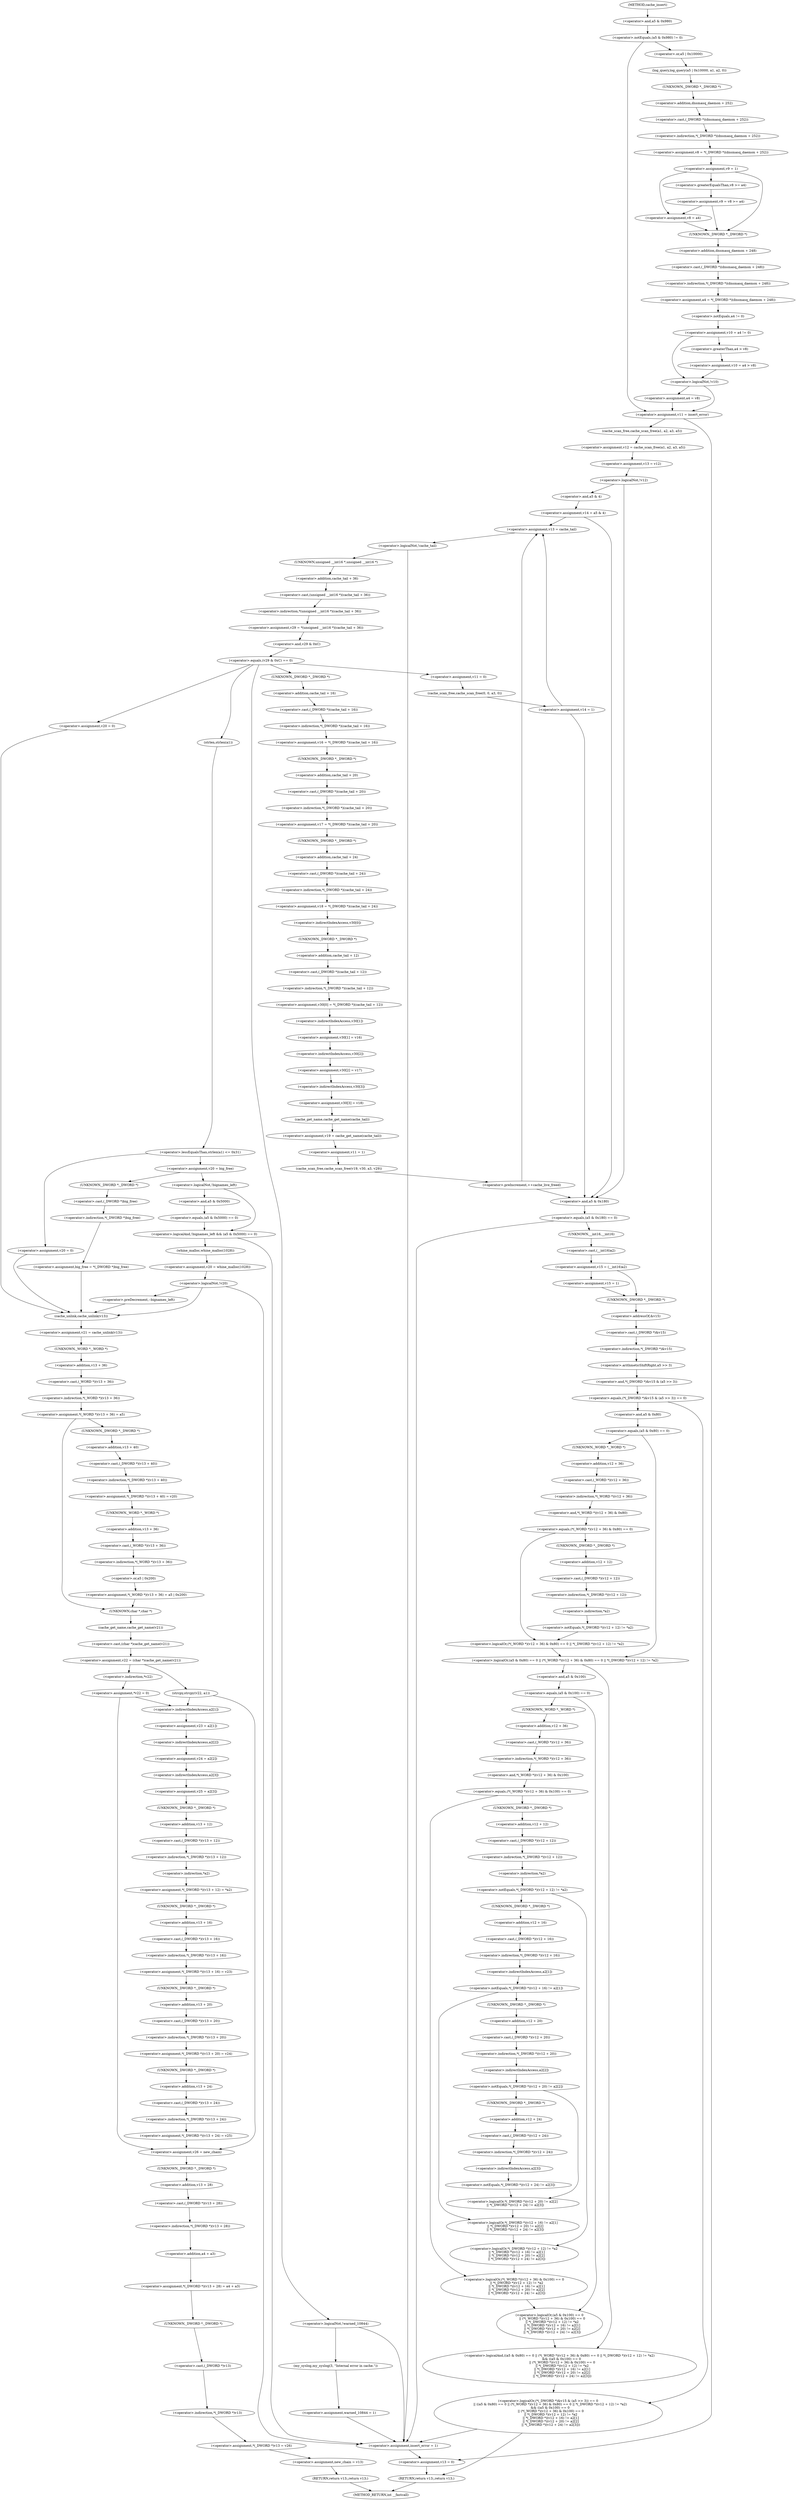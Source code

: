 digraph cache_insert {  
"1000151" [label = "(<operator>.notEquals,(a5 & 0x980) != 0)" ]
"1000152" [label = "(<operator>.and,a5 & 0x980)" ]
"1000157" [label = "(log_query,log_query(a5 | 0x10000, a1, a2, 0))" ]
"1000158" [label = "(<operator>.or,a5 | 0x10000)" ]
"1000164" [label = "(<operator>.assignment,v8 = *(_DWORD *)(dnsmasq_daemon + 252))" ]
"1000166" [label = "(<operator>.indirection,*(_DWORD *)(dnsmasq_daemon + 252))" ]
"1000167" [label = "(<operator>.cast,(_DWORD *)(dnsmasq_daemon + 252))" ]
"1000168" [label = "(UNKNOWN,_DWORD *,_DWORD *)" ]
"1000169" [label = "(<operator>.addition,dnsmasq_daemon + 252)" ]
"1000172" [label = "(<operator>.assignment,v9 = 1)" ]
"1000177" [label = "(<operator>.assignment,v9 = v8 >= a4)" ]
"1000179" [label = "(<operator>.greaterEqualsThan,v8 >= a4)" ]
"1000184" [label = "(<operator>.assignment,v8 = a4)" ]
"1000187" [label = "(<operator>.assignment,a4 = *(_DWORD *)(dnsmasq_daemon + 248))" ]
"1000189" [label = "(<operator>.indirection,*(_DWORD *)(dnsmasq_daemon + 248))" ]
"1000190" [label = "(<operator>.cast,(_DWORD *)(dnsmasq_daemon + 248))" ]
"1000191" [label = "(UNKNOWN,_DWORD *,_DWORD *)" ]
"1000192" [label = "(<operator>.addition,dnsmasq_daemon + 248)" ]
"1000195" [label = "(<operator>.assignment,v10 = a4 != 0)" ]
"1000197" [label = "(<operator>.notEquals,a4 != 0)" ]
"1000202" [label = "(<operator>.assignment,v10 = a4 > v8)" ]
"1000204" [label = "(<operator>.greaterThan,a4 > v8)" ]
"1000208" [label = "(<operator>.logicalNot,!v10)" ]
"1000210" [label = "(<operator>.assignment,a4 = v8)" ]
"1000213" [label = "(<operator>.assignment,v11 = insert_error)" ]
"1000219" [label = "(<operator>.assignment,v12 = cache_scan_free(a1, a2, a3, a5))" ]
"1000221" [label = "(cache_scan_free,cache_scan_free(a1, a2, a3, a5))" ]
"1000226" [label = "(<operator>.assignment,v13 = v12)" ]
"1000230" [label = "(<operator>.logicalNot,!v12)" ]
"1000233" [label = "(<operator>.assignment,v14 = a5 & 4)" ]
"1000235" [label = "(<operator>.and,a5 & 4)" ]
"1000241" [label = "(<operator>.assignment,v13 = cache_tail)" ]
"1000245" [label = "(<operator>.logicalNot,!cache_tail)" ]
"1000248" [label = "(<operator>.assignment,v29 = *(unsigned __int16 *)(cache_tail + 36))" ]
"1000250" [label = "(<operator>.indirection,*(unsigned __int16 *)(cache_tail + 36))" ]
"1000251" [label = "(<operator>.cast,(unsigned __int16 *)(cache_tail + 36))" ]
"1000252" [label = "(UNKNOWN,unsigned __int16 *,unsigned __int16 *)" ]
"1000253" [label = "(<operator>.addition,cache_tail + 36)" ]
"1000257" [label = "(<operator>.equals,(v29 & 0xC) == 0)" ]
"1000258" [label = "(<operator>.and,v29 & 0xC)" ]
"1000267" [label = "(<operator>.lessEqualsThan,strlen(a1) <= 0x31)" ]
"1000268" [label = "(strlen,strlen(a1))" ]
"1000272" [label = "(<operator>.assignment,v20 = 0)" ]
"1000277" [label = "(<operator>.assignment,v20 = big_free)" ]
"1000283" [label = "(<operator>.assignment,big_free = *(_DWORD *)big_free)" ]
"1000285" [label = "(<operator>.indirection,*(_DWORD *)big_free)" ]
"1000286" [label = "(<operator>.cast,(_DWORD *)big_free)" ]
"1000287" [label = "(UNKNOWN,_DWORD *,_DWORD *)" ]
"1000292" [label = "(<operator>.logicalAnd,!bignames_left && (a5 & 0x5000) == 0)" ]
"1000293" [label = "(<operator>.logicalNot,!bignames_left)" ]
"1000295" [label = "(<operator>.equals,(a5 & 0x5000) == 0)" ]
"1000296" [label = "(<operator>.and,a5 & 0x5000)" ]
"1000301" [label = "(<operator>.assignment,v20 = whine_malloc(1028))" ]
"1000303" [label = "(whine_malloc,whine_malloc(1028))" ]
"1000306" [label = "(<operator>.logicalNot,!v20)" ]
"1000311" [label = "(<operator>.preDecrement,--bignames_left)" ]
"1000315" [label = "(<operator>.assignment,v20 = 0)" ]
"1000318" [label = "(<operator>.assignment,v21 = cache_unlink(v13))" ]
"1000320" [label = "(cache_unlink,cache_unlink(v13))" ]
"1000322" [label = "(<operator>.assignment,*(_WORD *)(v13 + 36) = a5)" ]
"1000323" [label = "(<operator>.indirection,*(_WORD *)(v13 + 36))" ]
"1000324" [label = "(<operator>.cast,(_WORD *)(v13 + 36))" ]
"1000325" [label = "(UNKNOWN,_WORD *,_WORD *)" ]
"1000326" [label = "(<operator>.addition,v13 + 36)" ]
"1000333" [label = "(<operator>.assignment,*(_DWORD *)(v13 + 40) = v20)" ]
"1000334" [label = "(<operator>.indirection,*(_DWORD *)(v13 + 40))" ]
"1000335" [label = "(<operator>.cast,(_DWORD *)(v13 + 40))" ]
"1000336" [label = "(UNKNOWN,_DWORD *,_DWORD *)" ]
"1000337" [label = "(<operator>.addition,v13 + 40)" ]
"1000341" [label = "(<operator>.assignment,*(_WORD *)(v13 + 36) = a5 | 0x200)" ]
"1000342" [label = "(<operator>.indirection,*(_WORD *)(v13 + 36))" ]
"1000343" [label = "(<operator>.cast,(_WORD *)(v13 + 36))" ]
"1000344" [label = "(UNKNOWN,_WORD *,_WORD *)" ]
"1000345" [label = "(<operator>.addition,v13 + 36)" ]
"1000348" [label = "(<operator>.or,a5 | 0x200)" ]
"1000351" [label = "(<operator>.assignment,v22 = (char *)cache_get_name(v21))" ]
"1000353" [label = "(<operator>.cast,(char *)cache_get_name(v21))" ]
"1000354" [label = "(UNKNOWN,char *,char *)" ]
"1000355" [label = "(cache_get_name,cache_get_name(v21))" ]
"1000359" [label = "(strcpy,strcpy(v22, a1))" ]
"1000363" [label = "(<operator>.assignment,*v22 = 0)" ]
"1000364" [label = "(<operator>.indirection,*v22)" ]
"1000370" [label = "(<operator>.assignment,v23 = a2[1])" ]
"1000372" [label = "(<operator>.indirectIndexAccess,a2[1])" ]
"1000375" [label = "(<operator>.assignment,v24 = a2[2])" ]
"1000377" [label = "(<operator>.indirectIndexAccess,a2[2])" ]
"1000380" [label = "(<operator>.assignment,v25 = a2[3])" ]
"1000382" [label = "(<operator>.indirectIndexAccess,a2[3])" ]
"1000385" [label = "(<operator>.assignment,*(_DWORD *)(v13 + 12) = *a2)" ]
"1000386" [label = "(<operator>.indirection,*(_DWORD *)(v13 + 12))" ]
"1000387" [label = "(<operator>.cast,(_DWORD *)(v13 + 12))" ]
"1000388" [label = "(UNKNOWN,_DWORD *,_DWORD *)" ]
"1000389" [label = "(<operator>.addition,v13 + 12)" ]
"1000392" [label = "(<operator>.indirection,*a2)" ]
"1000394" [label = "(<operator>.assignment,*(_DWORD *)(v13 + 16) = v23)" ]
"1000395" [label = "(<operator>.indirection,*(_DWORD *)(v13 + 16))" ]
"1000396" [label = "(<operator>.cast,(_DWORD *)(v13 + 16))" ]
"1000397" [label = "(UNKNOWN,_DWORD *,_DWORD *)" ]
"1000398" [label = "(<operator>.addition,v13 + 16)" ]
"1000402" [label = "(<operator>.assignment,*(_DWORD *)(v13 + 20) = v24)" ]
"1000403" [label = "(<operator>.indirection,*(_DWORD *)(v13 + 20))" ]
"1000404" [label = "(<operator>.cast,(_DWORD *)(v13 + 20))" ]
"1000405" [label = "(UNKNOWN,_DWORD *,_DWORD *)" ]
"1000406" [label = "(<operator>.addition,v13 + 20)" ]
"1000410" [label = "(<operator>.assignment,*(_DWORD *)(v13 + 24) = v25)" ]
"1000411" [label = "(<operator>.indirection,*(_DWORD *)(v13 + 24))" ]
"1000412" [label = "(<operator>.cast,(_DWORD *)(v13 + 24))" ]
"1000413" [label = "(UNKNOWN,_DWORD *,_DWORD *)" ]
"1000414" [label = "(<operator>.addition,v13 + 24)" ]
"1000418" [label = "(<operator>.assignment,v26 = new_chain)" ]
"1000421" [label = "(<operator>.assignment,*(_DWORD *)(v13 + 28) = a4 + a3)" ]
"1000422" [label = "(<operator>.indirection,*(_DWORD *)(v13 + 28))" ]
"1000423" [label = "(<operator>.cast,(_DWORD *)(v13 + 28))" ]
"1000424" [label = "(UNKNOWN,_DWORD *,_DWORD *)" ]
"1000425" [label = "(<operator>.addition,v13 + 28)" ]
"1000428" [label = "(<operator>.addition,a4 + a3)" ]
"1000431" [label = "(<operator>.assignment,*(_DWORD *)v13 = v26)" ]
"1000432" [label = "(<operator>.indirection,*(_DWORD *)v13)" ]
"1000433" [label = "(<operator>.cast,(_DWORD *)v13)" ]
"1000434" [label = "(UNKNOWN,_DWORD *,_DWORD *)" ]
"1000437" [label = "(<operator>.assignment,new_chain = v13)" ]
"1000440" [label = "(RETURN,return v13;,return v13;)" ]
"1000446" [label = "(<operator>.logicalNot,!warned_10844)" ]
"1000449" [label = "(my_syslog,my_syslog(3, \"Internal error in cache.\"))" ]
"1000452" [label = "(<operator>.assignment,warned_10844 = 1)" ]
"1000459" [label = "(<operator>.assignment,v16 = *(_DWORD *)(cache_tail + 16))" ]
"1000461" [label = "(<operator>.indirection,*(_DWORD *)(cache_tail + 16))" ]
"1000462" [label = "(<operator>.cast,(_DWORD *)(cache_tail + 16))" ]
"1000463" [label = "(UNKNOWN,_DWORD *,_DWORD *)" ]
"1000464" [label = "(<operator>.addition,cache_tail + 16)" ]
"1000467" [label = "(<operator>.assignment,v17 = *(_DWORD *)(cache_tail + 20))" ]
"1000469" [label = "(<operator>.indirection,*(_DWORD *)(cache_tail + 20))" ]
"1000470" [label = "(<operator>.cast,(_DWORD *)(cache_tail + 20))" ]
"1000471" [label = "(UNKNOWN,_DWORD *,_DWORD *)" ]
"1000472" [label = "(<operator>.addition,cache_tail + 20)" ]
"1000475" [label = "(<operator>.assignment,v18 = *(_DWORD *)(cache_tail + 24))" ]
"1000477" [label = "(<operator>.indirection,*(_DWORD *)(cache_tail + 24))" ]
"1000478" [label = "(<operator>.cast,(_DWORD *)(cache_tail + 24))" ]
"1000479" [label = "(UNKNOWN,_DWORD *,_DWORD *)" ]
"1000480" [label = "(<operator>.addition,cache_tail + 24)" ]
"1000483" [label = "(<operator>.assignment,v30[0] = *(_DWORD *)(cache_tail + 12))" ]
"1000484" [label = "(<operator>.indirectIndexAccess,v30[0])" ]
"1000487" [label = "(<operator>.indirection,*(_DWORD *)(cache_tail + 12))" ]
"1000488" [label = "(<operator>.cast,(_DWORD *)(cache_tail + 12))" ]
"1000489" [label = "(UNKNOWN,_DWORD *,_DWORD *)" ]
"1000490" [label = "(<operator>.addition,cache_tail + 12)" ]
"1000493" [label = "(<operator>.assignment,v30[1] = v16)" ]
"1000494" [label = "(<operator>.indirectIndexAccess,v30[1])" ]
"1000498" [label = "(<operator>.assignment,v30[2] = v17)" ]
"1000499" [label = "(<operator>.indirectIndexAccess,v30[2])" ]
"1000503" [label = "(<operator>.assignment,v30[3] = v18)" ]
"1000504" [label = "(<operator>.indirectIndexAccess,v30[3])" ]
"1000508" [label = "(<operator>.assignment,v19 = cache_get_name(cache_tail))" ]
"1000510" [label = "(cache_get_name,cache_get_name(cache_tail))" ]
"1000512" [label = "(<operator>.assignment,v11 = 1)" ]
"1000515" [label = "(cache_scan_free,cache_scan_free(v19, v30, a3, v29))" ]
"1000520" [label = "(<operator>.preIncrement,++cache_live_freed)" ]
"1000524" [label = "(<operator>.assignment,v11 = 0)" ]
"1000527" [label = "(cache_scan_free,cache_scan_free(0, 0, a3, 0))" ]
"1000532" [label = "(<operator>.assignment,v14 = 1)" ]
"1000536" [label = "(<operator>.equals,(a5 & 0x180) == 0)" ]
"1000537" [label = "(<operator>.and,a5 & 0x180)" ]
"1000542" [label = "(<operator>.assignment,v15 = (__int16)a2)" ]
"1000544" [label = "(<operator>.cast,(__int16)a2)" ]
"1000545" [label = "(UNKNOWN,__int16,__int16)" ]
"1000549" [label = "(<operator>.assignment,v15 = 1)" ]
"1000553" [label = "(<operator>.logicalOr,(*(_DWORD *)&v15 & (a5 >> 3)) == 0\n    || ((a5 & 0x80) == 0 || (*(_WORD *)(v12 + 36) & 0x80) == 0 || *(_DWORD *)(v12 + 12) != *a2)\n    && ((a5 & 0x100) == 0\n     || (*(_WORD *)(v12 + 36) & 0x100) == 0\n     || *(_DWORD *)(v12 + 12) != *a2\n     || *(_DWORD *)(v12 + 16) != a2[1]\n     || *(_DWORD *)(v12 + 20) != a2[2]\n     || *(_DWORD *)(v12 + 24) != a2[3]))" ]
"1000554" [label = "(<operator>.equals,(*(_DWORD *)&v15 & (a5 >> 3)) == 0)" ]
"1000555" [label = "(<operator>.and,*(_DWORD *)&v15 & (a5 >> 3))" ]
"1000556" [label = "(<operator>.indirection,*(_DWORD *)&v15)" ]
"1000557" [label = "(<operator>.cast,(_DWORD *)&v15)" ]
"1000558" [label = "(UNKNOWN,_DWORD *,_DWORD *)" ]
"1000559" [label = "(<operator>.addressOf,&v15)" ]
"1000561" [label = "(<operator>.arithmeticShiftRight,a5 >> 3)" ]
"1000565" [label = "(<operator>.logicalAnd,((a5 & 0x80) == 0 || (*(_WORD *)(v12 + 36) & 0x80) == 0 || *(_DWORD *)(v12 + 12) != *a2)\n    && ((a5 & 0x100) == 0\n     || (*(_WORD *)(v12 + 36) & 0x100) == 0\n     || *(_DWORD *)(v12 + 12) != *a2\n     || *(_DWORD *)(v12 + 16) != a2[1]\n     || *(_DWORD *)(v12 + 20) != a2[2]\n     || *(_DWORD *)(v12 + 24) != a2[3]))" ]
"1000566" [label = "(<operator>.logicalOr,(a5 & 0x80) == 0 || (*(_WORD *)(v12 + 36) & 0x80) == 0 || *(_DWORD *)(v12 + 12) != *a2)" ]
"1000567" [label = "(<operator>.equals,(a5 & 0x80) == 0)" ]
"1000568" [label = "(<operator>.and,a5 & 0x80)" ]
"1000572" [label = "(<operator>.logicalOr,(*(_WORD *)(v12 + 36) & 0x80) == 0 || *(_DWORD *)(v12 + 12) != *a2)" ]
"1000573" [label = "(<operator>.equals,(*(_WORD *)(v12 + 36) & 0x80) == 0)" ]
"1000574" [label = "(<operator>.and,*(_WORD *)(v12 + 36) & 0x80)" ]
"1000575" [label = "(<operator>.indirection,*(_WORD *)(v12 + 36))" ]
"1000576" [label = "(<operator>.cast,(_WORD *)(v12 + 36))" ]
"1000577" [label = "(UNKNOWN,_WORD *,_WORD *)" ]
"1000578" [label = "(<operator>.addition,v12 + 36)" ]
"1000583" [label = "(<operator>.notEquals,*(_DWORD *)(v12 + 12) != *a2)" ]
"1000584" [label = "(<operator>.indirection,*(_DWORD *)(v12 + 12))" ]
"1000585" [label = "(<operator>.cast,(_DWORD *)(v12 + 12))" ]
"1000586" [label = "(UNKNOWN,_DWORD *,_DWORD *)" ]
"1000587" [label = "(<operator>.addition,v12 + 12)" ]
"1000590" [label = "(<operator>.indirection,*a2)" ]
"1000592" [label = "(<operator>.logicalOr,(a5 & 0x100) == 0\n     || (*(_WORD *)(v12 + 36) & 0x100) == 0\n     || *(_DWORD *)(v12 + 12) != *a2\n     || *(_DWORD *)(v12 + 16) != a2[1]\n     || *(_DWORD *)(v12 + 20) != a2[2]\n     || *(_DWORD *)(v12 + 24) != a2[3])" ]
"1000593" [label = "(<operator>.equals,(a5 & 0x100) == 0)" ]
"1000594" [label = "(<operator>.and,a5 & 0x100)" ]
"1000598" [label = "(<operator>.logicalOr,(*(_WORD *)(v12 + 36) & 0x100) == 0\n     || *(_DWORD *)(v12 + 12) != *a2\n     || *(_DWORD *)(v12 + 16) != a2[1]\n     || *(_DWORD *)(v12 + 20) != a2[2]\n     || *(_DWORD *)(v12 + 24) != a2[3])" ]
"1000599" [label = "(<operator>.equals,(*(_WORD *)(v12 + 36) & 0x100) == 0)" ]
"1000600" [label = "(<operator>.and,*(_WORD *)(v12 + 36) & 0x100)" ]
"1000601" [label = "(<operator>.indirection,*(_WORD *)(v12 + 36))" ]
"1000602" [label = "(<operator>.cast,(_WORD *)(v12 + 36))" ]
"1000603" [label = "(UNKNOWN,_WORD *,_WORD *)" ]
"1000604" [label = "(<operator>.addition,v12 + 36)" ]
"1000609" [label = "(<operator>.logicalOr,*(_DWORD *)(v12 + 12) != *a2\n     || *(_DWORD *)(v12 + 16) != a2[1]\n     || *(_DWORD *)(v12 + 20) != a2[2]\n     || *(_DWORD *)(v12 + 24) != a2[3])" ]
"1000610" [label = "(<operator>.notEquals,*(_DWORD *)(v12 + 12) != *a2)" ]
"1000611" [label = "(<operator>.indirection,*(_DWORD *)(v12 + 12))" ]
"1000612" [label = "(<operator>.cast,(_DWORD *)(v12 + 12))" ]
"1000613" [label = "(UNKNOWN,_DWORD *,_DWORD *)" ]
"1000614" [label = "(<operator>.addition,v12 + 12)" ]
"1000617" [label = "(<operator>.indirection,*a2)" ]
"1000619" [label = "(<operator>.logicalOr,*(_DWORD *)(v12 + 16) != a2[1]\n     || *(_DWORD *)(v12 + 20) != a2[2]\n     || *(_DWORD *)(v12 + 24) != a2[3])" ]
"1000620" [label = "(<operator>.notEquals,*(_DWORD *)(v12 + 16) != a2[1])" ]
"1000621" [label = "(<operator>.indirection,*(_DWORD *)(v12 + 16))" ]
"1000622" [label = "(<operator>.cast,(_DWORD *)(v12 + 16))" ]
"1000623" [label = "(UNKNOWN,_DWORD *,_DWORD *)" ]
"1000624" [label = "(<operator>.addition,v12 + 16)" ]
"1000627" [label = "(<operator>.indirectIndexAccess,a2[1])" ]
"1000630" [label = "(<operator>.logicalOr,*(_DWORD *)(v12 + 20) != a2[2]\n     || *(_DWORD *)(v12 + 24) != a2[3])" ]
"1000631" [label = "(<operator>.notEquals,*(_DWORD *)(v12 + 20) != a2[2])" ]
"1000632" [label = "(<operator>.indirection,*(_DWORD *)(v12 + 20))" ]
"1000633" [label = "(<operator>.cast,(_DWORD *)(v12 + 20))" ]
"1000634" [label = "(UNKNOWN,_DWORD *,_DWORD *)" ]
"1000635" [label = "(<operator>.addition,v12 + 20)" ]
"1000638" [label = "(<operator>.indirectIndexAccess,a2[2])" ]
"1000641" [label = "(<operator>.notEquals,*(_DWORD *)(v12 + 24) != a2[3])" ]
"1000642" [label = "(<operator>.indirection,*(_DWORD *)(v12 + 24))" ]
"1000643" [label = "(<operator>.cast,(_DWORD *)(v12 + 24))" ]
"1000644" [label = "(UNKNOWN,_DWORD *,_DWORD *)" ]
"1000645" [label = "(<operator>.addition,v12 + 24)" ]
"1000648" [label = "(<operator>.indirectIndexAccess,a2[3])" ]
"1000653" [label = "(<operator>.assignment,insert_error = 1)" ]
"1000657" [label = "(<operator>.assignment,v13 = 0)" ]
"1000660" [label = "(RETURN,return v13;,return v13;)" ]
"1000122" [label = "(METHOD,cache_insert)" ]
"1000662" [label = "(METHOD_RETURN,int __fastcall)" ]
  "1000151" -> "1000158" 
  "1000151" -> "1000213" 
  "1000152" -> "1000151" 
  "1000157" -> "1000168" 
  "1000158" -> "1000157" 
  "1000164" -> "1000172" 
  "1000166" -> "1000164" 
  "1000167" -> "1000166" 
  "1000168" -> "1000169" 
  "1000169" -> "1000167" 
  "1000172" -> "1000179" 
  "1000172" -> "1000184" 
  "1000172" -> "1000191" 
  "1000177" -> "1000184" 
  "1000177" -> "1000191" 
  "1000179" -> "1000177" 
  "1000184" -> "1000191" 
  "1000187" -> "1000197" 
  "1000189" -> "1000187" 
  "1000190" -> "1000189" 
  "1000191" -> "1000192" 
  "1000192" -> "1000190" 
  "1000195" -> "1000204" 
  "1000195" -> "1000208" 
  "1000197" -> "1000195" 
  "1000202" -> "1000208" 
  "1000204" -> "1000202" 
  "1000208" -> "1000210" 
  "1000208" -> "1000213" 
  "1000210" -> "1000213" 
  "1000213" -> "1000657" 
  "1000213" -> "1000221" 
  "1000219" -> "1000226" 
  "1000221" -> "1000219" 
  "1000226" -> "1000230" 
  "1000230" -> "1000235" 
  "1000230" -> "1000537" 
  "1000233" -> "1000241" 
  "1000233" -> "1000537" 
  "1000235" -> "1000233" 
  "1000241" -> "1000245" 
  "1000245" -> "1000653" 
  "1000245" -> "1000252" 
  "1000248" -> "1000258" 
  "1000250" -> "1000248" 
  "1000251" -> "1000250" 
  "1000252" -> "1000253" 
  "1000253" -> "1000251" 
  "1000257" -> "1000268" 
  "1000257" -> "1000315" 
  "1000257" -> "1000446" 
  "1000257" -> "1000463" 
  "1000257" -> "1000524" 
  "1000258" -> "1000257" 
  "1000267" -> "1000272" 
  "1000267" -> "1000277" 
  "1000268" -> "1000267" 
  "1000272" -> "1000320" 
  "1000277" -> "1000287" 
  "1000277" -> "1000293" 
  "1000283" -> "1000320" 
  "1000285" -> "1000283" 
  "1000286" -> "1000285" 
  "1000287" -> "1000286" 
  "1000292" -> "1000653" 
  "1000292" -> "1000303" 
  "1000293" -> "1000292" 
  "1000293" -> "1000296" 
  "1000295" -> "1000292" 
  "1000296" -> "1000295" 
  "1000301" -> "1000306" 
  "1000303" -> "1000301" 
  "1000306" -> "1000653" 
  "1000306" -> "1000311" 
  "1000306" -> "1000320" 
  "1000311" -> "1000320" 
  "1000315" -> "1000320" 
  "1000318" -> "1000325" 
  "1000320" -> "1000318" 
  "1000322" -> "1000336" 
  "1000322" -> "1000354" 
  "1000323" -> "1000322" 
  "1000324" -> "1000323" 
  "1000325" -> "1000326" 
  "1000326" -> "1000324" 
  "1000333" -> "1000344" 
  "1000334" -> "1000333" 
  "1000335" -> "1000334" 
  "1000336" -> "1000337" 
  "1000337" -> "1000335" 
  "1000341" -> "1000354" 
  "1000342" -> "1000348" 
  "1000343" -> "1000342" 
  "1000344" -> "1000345" 
  "1000345" -> "1000343" 
  "1000348" -> "1000341" 
  "1000351" -> "1000359" 
  "1000351" -> "1000364" 
  "1000353" -> "1000351" 
  "1000354" -> "1000355" 
  "1000355" -> "1000353" 
  "1000359" -> "1000372" 
  "1000359" -> "1000418" 
  "1000363" -> "1000372" 
  "1000363" -> "1000418" 
  "1000364" -> "1000363" 
  "1000370" -> "1000377" 
  "1000372" -> "1000370" 
  "1000375" -> "1000382" 
  "1000377" -> "1000375" 
  "1000380" -> "1000388" 
  "1000382" -> "1000380" 
  "1000385" -> "1000397" 
  "1000386" -> "1000392" 
  "1000387" -> "1000386" 
  "1000388" -> "1000389" 
  "1000389" -> "1000387" 
  "1000392" -> "1000385" 
  "1000394" -> "1000405" 
  "1000395" -> "1000394" 
  "1000396" -> "1000395" 
  "1000397" -> "1000398" 
  "1000398" -> "1000396" 
  "1000402" -> "1000413" 
  "1000403" -> "1000402" 
  "1000404" -> "1000403" 
  "1000405" -> "1000406" 
  "1000406" -> "1000404" 
  "1000410" -> "1000418" 
  "1000411" -> "1000410" 
  "1000412" -> "1000411" 
  "1000413" -> "1000414" 
  "1000414" -> "1000412" 
  "1000418" -> "1000424" 
  "1000421" -> "1000434" 
  "1000422" -> "1000428" 
  "1000423" -> "1000422" 
  "1000424" -> "1000425" 
  "1000425" -> "1000423" 
  "1000428" -> "1000421" 
  "1000431" -> "1000437" 
  "1000432" -> "1000431" 
  "1000433" -> "1000432" 
  "1000434" -> "1000433" 
  "1000437" -> "1000440" 
  "1000440" -> "1000662" 
  "1000446" -> "1000449" 
  "1000446" -> "1000653" 
  "1000449" -> "1000452" 
  "1000452" -> "1000653" 
  "1000459" -> "1000471" 
  "1000461" -> "1000459" 
  "1000462" -> "1000461" 
  "1000463" -> "1000464" 
  "1000464" -> "1000462" 
  "1000467" -> "1000479" 
  "1000469" -> "1000467" 
  "1000470" -> "1000469" 
  "1000471" -> "1000472" 
  "1000472" -> "1000470" 
  "1000475" -> "1000484" 
  "1000477" -> "1000475" 
  "1000478" -> "1000477" 
  "1000479" -> "1000480" 
  "1000480" -> "1000478" 
  "1000483" -> "1000494" 
  "1000484" -> "1000489" 
  "1000487" -> "1000483" 
  "1000488" -> "1000487" 
  "1000489" -> "1000490" 
  "1000490" -> "1000488" 
  "1000493" -> "1000499" 
  "1000494" -> "1000493" 
  "1000498" -> "1000504" 
  "1000499" -> "1000498" 
  "1000503" -> "1000510" 
  "1000504" -> "1000503" 
  "1000508" -> "1000512" 
  "1000510" -> "1000508" 
  "1000512" -> "1000515" 
  "1000515" -> "1000520" 
  "1000520" -> "1000241" 
  "1000520" -> "1000537" 
  "1000524" -> "1000527" 
  "1000527" -> "1000532" 
  "1000532" -> "1000241" 
  "1000532" -> "1000537" 
  "1000536" -> "1000653" 
  "1000536" -> "1000545" 
  "1000537" -> "1000536" 
  "1000542" -> "1000558" 
  "1000542" -> "1000549" 
  "1000544" -> "1000542" 
  "1000545" -> "1000544" 
  "1000549" -> "1000558" 
  "1000553" -> "1000653" 
  "1000553" -> "1000660" 
  "1000554" -> "1000553" 
  "1000554" -> "1000568" 
  "1000555" -> "1000554" 
  "1000556" -> "1000561" 
  "1000557" -> "1000556" 
  "1000558" -> "1000559" 
  "1000559" -> "1000557" 
  "1000561" -> "1000555" 
  "1000565" -> "1000553" 
  "1000566" -> "1000565" 
  "1000566" -> "1000594" 
  "1000567" -> "1000577" 
  "1000567" -> "1000566" 
  "1000568" -> "1000567" 
  "1000572" -> "1000566" 
  "1000573" -> "1000586" 
  "1000573" -> "1000572" 
  "1000574" -> "1000573" 
  "1000575" -> "1000574" 
  "1000576" -> "1000575" 
  "1000577" -> "1000578" 
  "1000578" -> "1000576" 
  "1000583" -> "1000572" 
  "1000584" -> "1000590" 
  "1000585" -> "1000584" 
  "1000586" -> "1000587" 
  "1000587" -> "1000585" 
  "1000590" -> "1000583" 
  "1000592" -> "1000565" 
  "1000593" -> "1000603" 
  "1000593" -> "1000592" 
  "1000594" -> "1000593" 
  "1000598" -> "1000592" 
  "1000599" -> "1000613" 
  "1000599" -> "1000598" 
  "1000600" -> "1000599" 
  "1000601" -> "1000600" 
  "1000602" -> "1000601" 
  "1000603" -> "1000604" 
  "1000604" -> "1000602" 
  "1000609" -> "1000598" 
  "1000610" -> "1000623" 
  "1000610" -> "1000609" 
  "1000611" -> "1000617" 
  "1000612" -> "1000611" 
  "1000613" -> "1000614" 
  "1000614" -> "1000612" 
  "1000617" -> "1000610" 
  "1000619" -> "1000609" 
  "1000620" -> "1000634" 
  "1000620" -> "1000619" 
  "1000621" -> "1000627" 
  "1000622" -> "1000621" 
  "1000623" -> "1000624" 
  "1000624" -> "1000622" 
  "1000627" -> "1000620" 
  "1000630" -> "1000619" 
  "1000631" -> "1000644" 
  "1000631" -> "1000630" 
  "1000632" -> "1000638" 
  "1000633" -> "1000632" 
  "1000634" -> "1000635" 
  "1000635" -> "1000633" 
  "1000638" -> "1000631" 
  "1000641" -> "1000630" 
  "1000642" -> "1000648" 
  "1000643" -> "1000642" 
  "1000644" -> "1000645" 
  "1000645" -> "1000643" 
  "1000648" -> "1000641" 
  "1000653" -> "1000657" 
  "1000657" -> "1000660" 
  "1000660" -> "1000662" 
  "1000122" -> "1000152" 
}
